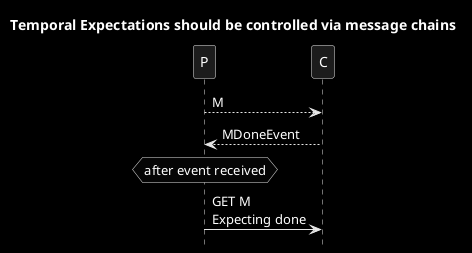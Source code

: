 @startuml
title Temporal Expectations should be controlled via message chains
hide footbox
skinparam monochrome reverse
participant P
participant "P"

P-->C: M

C-->P: MDoneEvent
hnote over "P": after event received
"P"->C: GET M\nExpecting done
@enduml
